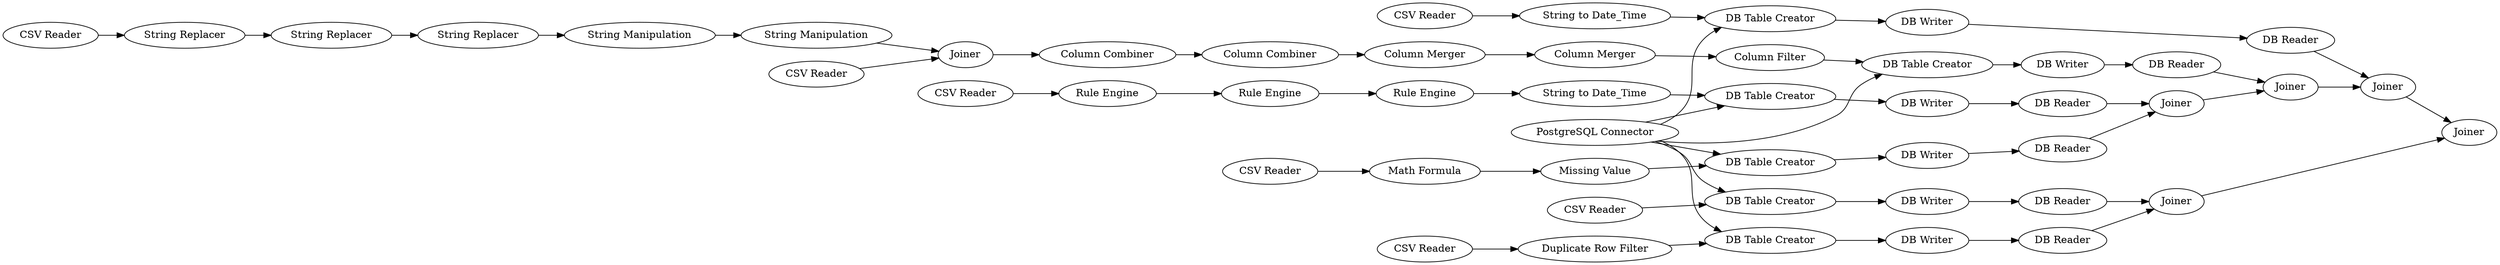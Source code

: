 digraph {
	"-5077025786515169024_1" [label="CSV Reader"]
	"-5077025786515169024_65" [label="String Replacer"]
	"-5077025786515169024_44" [label=Joiner]
	"-5077025786515169024_19" [label="DB Table Creator"]
	"-5077025786515169024_48" [label="Math Formula"]
	"-5077025786515169024_56" [label=Joiner]
	"-5077025786515169024_60" [label="Column Merger"]
	"-5077025786515169024_62" [label="Column Filter"]
	"-5077025786515169024_70" [label="Rule Engine"]
	"-5077025786515169024_59" [label="Column Combiner"]
	"-5077025786515169024_51" [label="String Manipulation"]
	"-5077025786515169024_42" [label="DB Reader"]
	"-5077025786515169024_47" [label=Joiner]
	"-5077025786515169024_33" [label="DB Reader"]
	"-5077025786515169024_61" [label="Column Merger"]
	"-5077025786515169024_39" [label="DB Table Creator"]
	"-5077025786515169024_63" [label="Rule Engine"]
	"-5077025786515169024_68" [label="String to Date_Time"]
	"-5077025786515169024_12" [label="Duplicate Row Filter"]
	"-5077025786515169024_30" [label="DB Writer"]
	"-5077025786515169024_45" [label=Joiner]
	"-5077025786515169024_58" [label="Column Combiner"]
	"-5077025786515169024_20" [label="DB Table Creator"]
	"-5077025786515169024_5" [label="CSV Reader"]
	"-5077025786515169024_6" [label="CSV Reader"]
	"-5077025786515169024_34" [label="DB Reader"]
	"-5077025786515169024_25" [label="DB Table Creator"]
	"-5077025786515169024_32" [label="DB Reader"]
	"-5077025786515169024_3" [label="CSV Reader"]
	"-5077025786515169024_69" [label="Rule Engine"]
	"-5077025786515169024_46" [label=Joiner]
	"-5077025786515169024_29" [label="DB Writer"]
	"-5077025786515169024_23" [label="String to Date_Time"]
	"-5077025786515169024_66" [label="String Replacer"]
	"-5077025786515169024_49" [label="Missing Value"]
	"-5077025786515169024_40" [label="DB Writer"]
	"-5077025786515169024_31" [label="DB Reader"]
	"-5077025786515169024_27" [label="DB Writer"]
	"-5077025786515169024_18" [label="DB Table Creator"]
	"-5077025786515169024_7" [label="CSV Reader"]
	"-5077025786515169024_43" [label=Joiner]
	"-5077025786515169024_52" [label="String Manipulation"]
	"-5077025786515169024_26" [label="DB Writer"]
	"-5077025786515169024_9" [label="DB Table Creator"]
	"-5077025786515169024_2" [label="CSV Reader"]
	"-5077025786515169024_55" [label="CSV Reader"]
	"-5077025786515169024_8" [label="PostgreSQL Connector"]
	"-5077025786515169024_28" [label="DB Writer"]
	"-5077025786515169024_67" [label="String Replacer"]
	"-5077025786515169024_41" [label="DB Reader"]
	"-5077025786515169024_8" -> "-5077025786515169024_9"
	"-5077025786515169024_18" -> "-5077025786515169024_27"
	"-5077025786515169024_5" -> "-5077025786515169024_48"
	"-5077025786515169024_48" -> "-5077025786515169024_49"
	"-5077025786515169024_44" -> "-5077025786515169024_45"
	"-5077025786515169024_70" -> "-5077025786515169024_68"
	"-5077025786515169024_51" -> "-5077025786515169024_52"
	"-5077025786515169024_66" -> "-5077025786515169024_67"
	"-5077025786515169024_61" -> "-5077025786515169024_62"
	"-5077025786515169024_20" -> "-5077025786515169024_29"
	"-5077025786515169024_59" -> "-5077025786515169024_60"
	"-5077025786515169024_69" -> "-5077025786515169024_70"
	"-5077025786515169024_29" -> "-5077025786515169024_32"
	"-5077025786515169024_56" -> "-5077025786515169024_58"
	"-5077025786515169024_33" -> "-5077025786515169024_43"
	"-5077025786515169024_43" -> "-5077025786515169024_44"
	"-5077025786515169024_40" -> "-5077025786515169024_34"
	"-5077025786515169024_34" -> "-5077025786515169024_43"
	"-5077025786515169024_32" -> "-5077025786515169024_44"
	"-5077025786515169024_62" -> "-5077025786515169024_20"
	"-5077025786515169024_8" -> "-5077025786515169024_20"
	"-5077025786515169024_3" -> "-5077025786515169024_65"
	"-5077025786515169024_45" -> "-5077025786515169024_47"
	"-5077025786515169024_63" -> "-5077025786515169024_69"
	"-5077025786515169024_8" -> "-5077025786515169024_39"
	"-5077025786515169024_42" -> "-5077025786515169024_46"
	"-5077025786515169024_7" -> "-5077025786515169024_12"
	"-5077025786515169024_25" -> "-5077025786515169024_26"
	"-5077025786515169024_55" -> "-5077025786515169024_56"
	"-5077025786515169024_30" -> "-5077025786515169024_31"
	"-5077025786515169024_41" -> "-5077025786515169024_46"
	"-5077025786515169024_12" -> "-5077025786515169024_9"
	"-5077025786515169024_49" -> "-5077025786515169024_18"
	"-5077025786515169024_26" -> "-5077025786515169024_42"
	"-5077025786515169024_60" -> "-5077025786515169024_61"
	"-5077025786515169024_6" -> "-5077025786515169024_63"
	"-5077025786515169024_68" -> "-5077025786515169024_39"
	"-5077025786515169024_8" -> "-5077025786515169024_19"
	"-5077025786515169024_8" -> "-5077025786515169024_25"
	"-5077025786515169024_9" -> "-5077025786515169024_28"
	"-5077025786515169024_31" -> "-5077025786515169024_45"
	"-5077025786515169024_2" -> "-5077025786515169024_23"
	"-5077025786515169024_27" -> "-5077025786515169024_33"
	"-5077025786515169024_39" -> "-5077025786515169024_40"
	"-5077025786515169024_19" -> "-5077025786515169024_30"
	"-5077025786515169024_58" -> "-5077025786515169024_59"
	"-5077025786515169024_67" -> "-5077025786515169024_51"
	"-5077025786515169024_1" -> "-5077025786515169024_25"
	"-5077025786515169024_23" -> "-5077025786515169024_19"
	"-5077025786515169024_28" -> "-5077025786515169024_41"
	"-5077025786515169024_8" -> "-5077025786515169024_18"
	"-5077025786515169024_52" -> "-5077025786515169024_56"
	"-5077025786515169024_46" -> "-5077025786515169024_47"
	"-5077025786515169024_65" -> "-5077025786515169024_66"
	rankdir=LR
}
